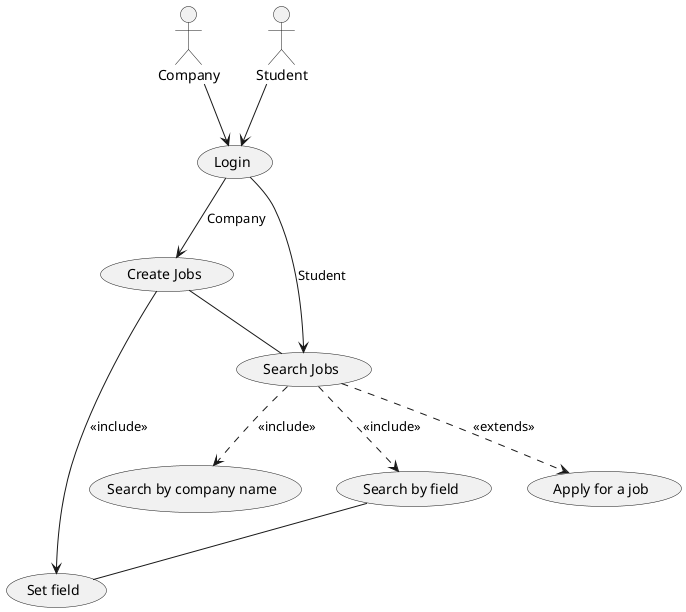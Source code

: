 @startuml
Company -->(Login)
(Login) -->(Create Jobs):Company
Student -->(Login)
(Login) -->(Search Jobs):Student
(Create Jobs)--(Search Jobs)
(Create Jobs)-->(Set field):<<include>>
(Search Jobs)..>(Apply for a job):<<extends>>
(Search Jobs)..>(Search by company name):<<include>>
(Search Jobs)..>(Search by field):<<include>>
(Search by field)--(Set field)
@enduml